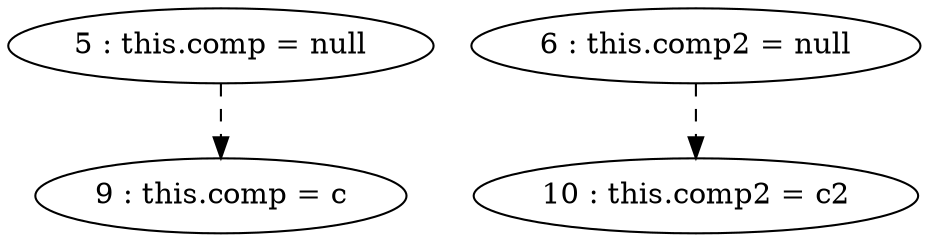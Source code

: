 digraph G {
"5 : this.comp = null"
"5 : this.comp = null" -> "9 : this.comp = c" [style=dashed]
"6 : this.comp2 = null"
"6 : this.comp2 = null" -> "10 : this.comp2 = c2" [style=dashed]
"9 : this.comp = c"
"10 : this.comp2 = c2"
}